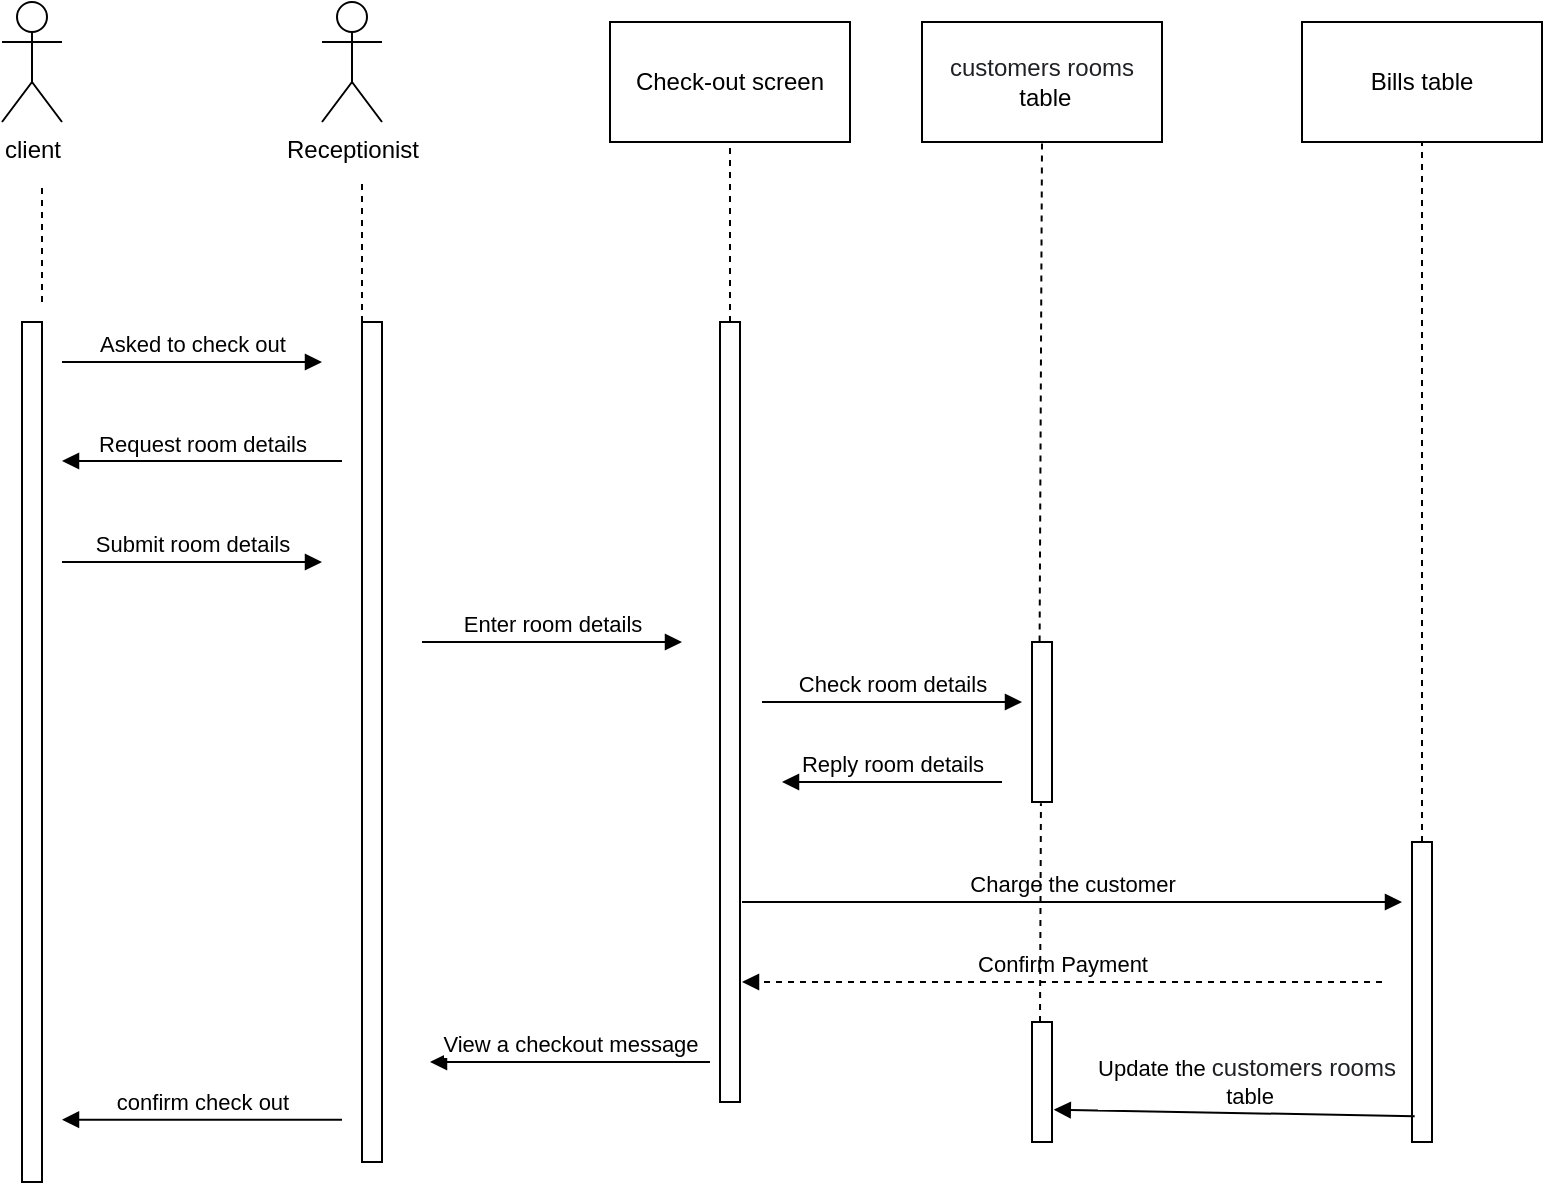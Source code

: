 <mxfile version="20.1.1" type="device"><diagram id="lNegaAUbXoRii9bAN5yV" name="Page-1"><mxGraphModel dx="3452" dy="1525" grid="1" gridSize="10" guides="1" tooltips="1" connect="1" arrows="1" fold="1" page="1" pageScale="1" pageWidth="827" pageHeight="1169" math="0" shadow="0"><root><mxCell id="0"/><mxCell id="1" parent="0"/><mxCell id="_eLyZb_EAlKkfDON53Fe-1" value="client" style="shape=umlActor;verticalLabelPosition=bottom;verticalAlign=top;html=1;outlineConnect=0;" vertex="1" parent="1"><mxGeometry x="-1740" y="-150" width="30" height="60" as="geometry"/></mxCell><mxCell id="_eLyZb_EAlKkfDON53Fe-2" value="Receptionist" style="shape=umlActor;verticalLabelPosition=bottom;verticalAlign=top;html=1;outlineConnect=0;" vertex="1" parent="1"><mxGeometry x="-1580" y="-150" width="30" height="60" as="geometry"/></mxCell><mxCell id="_eLyZb_EAlKkfDON53Fe-3" value="Check-out screen" style="rounded=0;whiteSpace=wrap;html=1;" vertex="1" parent="1"><mxGeometry x="-1436" y="-140" width="120" height="60" as="geometry"/></mxCell><mxCell id="_eLyZb_EAlKkfDON53Fe-4" value="&lt;span style=&quot;color: rgb(32, 33, 36); font-family: arial, sans-serif; text-align: start; background-color: rgb(255, 255, 255);&quot;&gt;customers rooms&lt;br&gt;&lt;/span&gt;&amp;nbsp;table" style="rounded=0;whiteSpace=wrap;html=1;" vertex="1" parent="1"><mxGeometry x="-1280" y="-140" width="120" height="60" as="geometry"/></mxCell><mxCell id="_eLyZb_EAlKkfDON53Fe-5" value="Bills table" style="rounded=0;whiteSpace=wrap;html=1;" vertex="1" parent="1"><mxGeometry x="-1090" y="-140" width="120" height="60" as="geometry"/></mxCell><mxCell id="_eLyZb_EAlKkfDON53Fe-6" value="" style="endArrow=none;dashed=1;html=1;rounded=0;entryX=0.5;entryY=1;entryDx=0;entryDy=0;exitX=0.38;exitY=-0.003;exitDx=0;exitDy=0;exitPerimeter=0;" edge="1" parent="1" source="_eLyZb_EAlKkfDON53Fe-13" target="_eLyZb_EAlKkfDON53Fe-4"><mxGeometry width="50" height="50" relative="1" as="geometry"><mxPoint x="-1220" y="10" as="sourcePoint"/><mxPoint x="-1360" as="targetPoint"/></mxGeometry></mxCell><mxCell id="_eLyZb_EAlKkfDON53Fe-7" value="" style="endArrow=none;dashed=1;html=1;rounded=0;entryX=0.5;entryY=1;entryDx=0;entryDy=0;" edge="1" parent="1" target="_eLyZb_EAlKkfDON53Fe-3"><mxGeometry width="50" height="50" relative="1" as="geometry"><mxPoint x="-1376" y="10" as="sourcePoint"/><mxPoint x="-1360" as="targetPoint"/></mxGeometry></mxCell><mxCell id="_eLyZb_EAlKkfDON53Fe-8" value="" style="endArrow=none;dashed=1;html=1;rounded=0;" edge="1" parent="1"><mxGeometry width="50" height="50" relative="1" as="geometry"><mxPoint x="-1560" y="10" as="sourcePoint"/><mxPoint x="-1560" y="-60" as="targetPoint"/></mxGeometry></mxCell><mxCell id="_eLyZb_EAlKkfDON53Fe-9" value="" style="endArrow=none;dashed=1;html=1;rounded=0;" edge="1" parent="1"><mxGeometry width="50" height="50" relative="1" as="geometry"><mxPoint x="-1720" as="sourcePoint"/><mxPoint x="-1720" y="-60" as="targetPoint"/></mxGeometry></mxCell><mxCell id="_eLyZb_EAlKkfDON53Fe-10" value="" style="endArrow=none;dashed=1;html=1;rounded=0;entryX=0.5;entryY=1;entryDx=0;entryDy=0;" edge="1" parent="1" source="_eLyZb_EAlKkfDON53Fe-12" target="_eLyZb_EAlKkfDON53Fe-5"><mxGeometry width="50" height="50" relative="1" as="geometry"><mxPoint x="-1030" y="10" as="sourcePoint"/><mxPoint x="-1210" y="-70" as="targetPoint"/></mxGeometry></mxCell><mxCell id="_eLyZb_EAlKkfDON53Fe-11" value="" style="html=1;points=[];perimeter=orthogonalPerimeter;" vertex="1" parent="1"><mxGeometry x="-1381" y="10" width="10" height="390" as="geometry"/></mxCell><mxCell id="_eLyZb_EAlKkfDON53Fe-12" value="" style="html=1;points=[];perimeter=orthogonalPerimeter;" vertex="1" parent="1"><mxGeometry x="-1035" y="270" width="10" height="150" as="geometry"/></mxCell><mxCell id="_eLyZb_EAlKkfDON53Fe-13" value="" style="html=1;points=[];perimeter=orthogonalPerimeter;" vertex="1" parent="1"><mxGeometry x="-1225" y="170" width="10" height="80" as="geometry"/></mxCell><mxCell id="_eLyZb_EAlKkfDON53Fe-14" value="" style="html=1;points=[];perimeter=orthogonalPerimeter;" vertex="1" parent="1"><mxGeometry x="-1560" y="10" width="10" height="420" as="geometry"/></mxCell><mxCell id="_eLyZb_EAlKkfDON53Fe-15" value="" style="html=1;points=[];perimeter=orthogonalPerimeter;" vertex="1" parent="1"><mxGeometry x="-1730" y="10" width="10" height="430" as="geometry"/></mxCell><mxCell id="_eLyZb_EAlKkfDON53Fe-16" value="Asked to check out" style="html=1;verticalAlign=bottom;endArrow=block;rounded=0;" edge="1" parent="1"><mxGeometry width="80" relative="1" as="geometry"><mxPoint x="-1710" y="30" as="sourcePoint"/><mxPoint x="-1580" y="30" as="targetPoint"/></mxGeometry></mxCell><mxCell id="_eLyZb_EAlKkfDON53Fe-17" value="Update the&amp;nbsp;&lt;span style=&quot;color: rgb(32, 33, 36); font-family: arial, sans-serif; font-size: 12px; text-align: start;&quot;&gt;customers rooms&lt;/span&gt;&lt;br&gt;&amp;nbsp;table" style="html=1;verticalAlign=bottom;endArrow=block;rounded=0;entryX=1.088;entryY=0.731;entryDx=0;entryDy=0;entryPerimeter=0;exitX=0.136;exitY=0.914;exitDx=0;exitDy=0;exitPerimeter=0;" edge="1" parent="1" source="_eLyZb_EAlKkfDON53Fe-12" target="_eLyZb_EAlKkfDON53Fe-25"><mxGeometry x="-0.067" width="80" relative="1" as="geometry"><mxPoint x="-1040" y="410" as="sourcePoint"/><mxPoint x="-1210" y="380" as="targetPoint"/><mxPoint as="offset"/></mxGeometry></mxCell><mxCell id="_eLyZb_EAlKkfDON53Fe-18" value="Confirm Payment" style="html=1;verticalAlign=bottom;endArrow=block;rounded=0;dashed=1;" edge="1" parent="1"><mxGeometry width="80" relative="1" as="geometry"><mxPoint x="-1050" y="340" as="sourcePoint"/><mxPoint x="-1370" y="340" as="targetPoint"/></mxGeometry></mxCell><mxCell id="_eLyZb_EAlKkfDON53Fe-19" value="Check room details" style="html=1;verticalAlign=bottom;endArrow=block;rounded=0;" edge="1" parent="1"><mxGeometry width="80" relative="1" as="geometry"><mxPoint x="-1360" y="200" as="sourcePoint"/><mxPoint x="-1230" y="200" as="targetPoint"/></mxGeometry></mxCell><mxCell id="_eLyZb_EAlKkfDON53Fe-20" value="Request room details" style="html=1;verticalAlign=bottom;endArrow=block;rounded=0;" edge="1" parent="1"><mxGeometry width="80" relative="1" as="geometry"><mxPoint x="-1570" y="79.5" as="sourcePoint"/><mxPoint x="-1710" y="79.5" as="targetPoint"/></mxGeometry></mxCell><mxCell id="_eLyZb_EAlKkfDON53Fe-21" value="Charge the customer" style="html=1;verticalAlign=bottom;endArrow=block;rounded=0;" edge="1" parent="1"><mxGeometry width="80" relative="1" as="geometry"><mxPoint x="-1370" y="300" as="sourcePoint"/><mxPoint x="-1040" y="300" as="targetPoint"/></mxGeometry></mxCell><mxCell id="_eLyZb_EAlKkfDON53Fe-22" value="Reply room details" style="html=1;verticalAlign=bottom;endArrow=block;rounded=0;" edge="1" parent="1"><mxGeometry width="80" relative="1" as="geometry"><mxPoint x="-1240" y="240" as="sourcePoint"/><mxPoint x="-1350" y="240" as="targetPoint"/></mxGeometry></mxCell><mxCell id="_eLyZb_EAlKkfDON53Fe-23" value="Enter room details" style="html=1;verticalAlign=bottom;endArrow=block;rounded=0;" edge="1" parent="1"><mxGeometry width="80" relative="1" as="geometry"><mxPoint x="-1530" y="170" as="sourcePoint"/><mxPoint x="-1400" y="170" as="targetPoint"/></mxGeometry></mxCell><mxCell id="_eLyZb_EAlKkfDON53Fe-24" value="Submit room details" style="html=1;verticalAlign=bottom;endArrow=block;rounded=0;" edge="1" parent="1"><mxGeometry width="80" relative="1" as="geometry"><mxPoint x="-1710" y="130" as="sourcePoint"/><mxPoint x="-1580" y="130" as="targetPoint"/></mxGeometry></mxCell><mxCell id="_eLyZb_EAlKkfDON53Fe-25" value="" style="html=1;points=[];perimeter=orthogonalPerimeter;" vertex="1" parent="1"><mxGeometry x="-1225" y="360" width="10" height="60" as="geometry"/></mxCell><mxCell id="_eLyZb_EAlKkfDON53Fe-26" value="View a checkout message" style="html=1;verticalAlign=bottom;endArrow=block;rounded=0;" edge="1" parent="1"><mxGeometry width="80" relative="1" as="geometry"><mxPoint x="-1386" y="380" as="sourcePoint"/><mxPoint x="-1526" y="380" as="targetPoint"/></mxGeometry></mxCell><mxCell id="_eLyZb_EAlKkfDON53Fe-27" value="confirm&amp;nbsp;check out" style="html=1;verticalAlign=bottom;endArrow=block;rounded=0;" edge="1" parent="1"><mxGeometry width="80" relative="1" as="geometry"><mxPoint x="-1570" y="408.82" as="sourcePoint"/><mxPoint x="-1710" y="408.82" as="targetPoint"/></mxGeometry></mxCell><mxCell id="_eLyZb_EAlKkfDON53Fe-28" value="" style="endArrow=none;dashed=1;html=1;rounded=0;entryX=0.447;entryY=1.008;entryDx=0;entryDy=0;entryPerimeter=0;" edge="1" parent="1" target="_eLyZb_EAlKkfDON53Fe-13"><mxGeometry width="50" height="50" relative="1" as="geometry"><mxPoint x="-1221" y="360" as="sourcePoint"/><mxPoint x="-1258.8" y="260" as="targetPoint"/></mxGeometry></mxCell></root></mxGraphModel></diagram></mxfile>